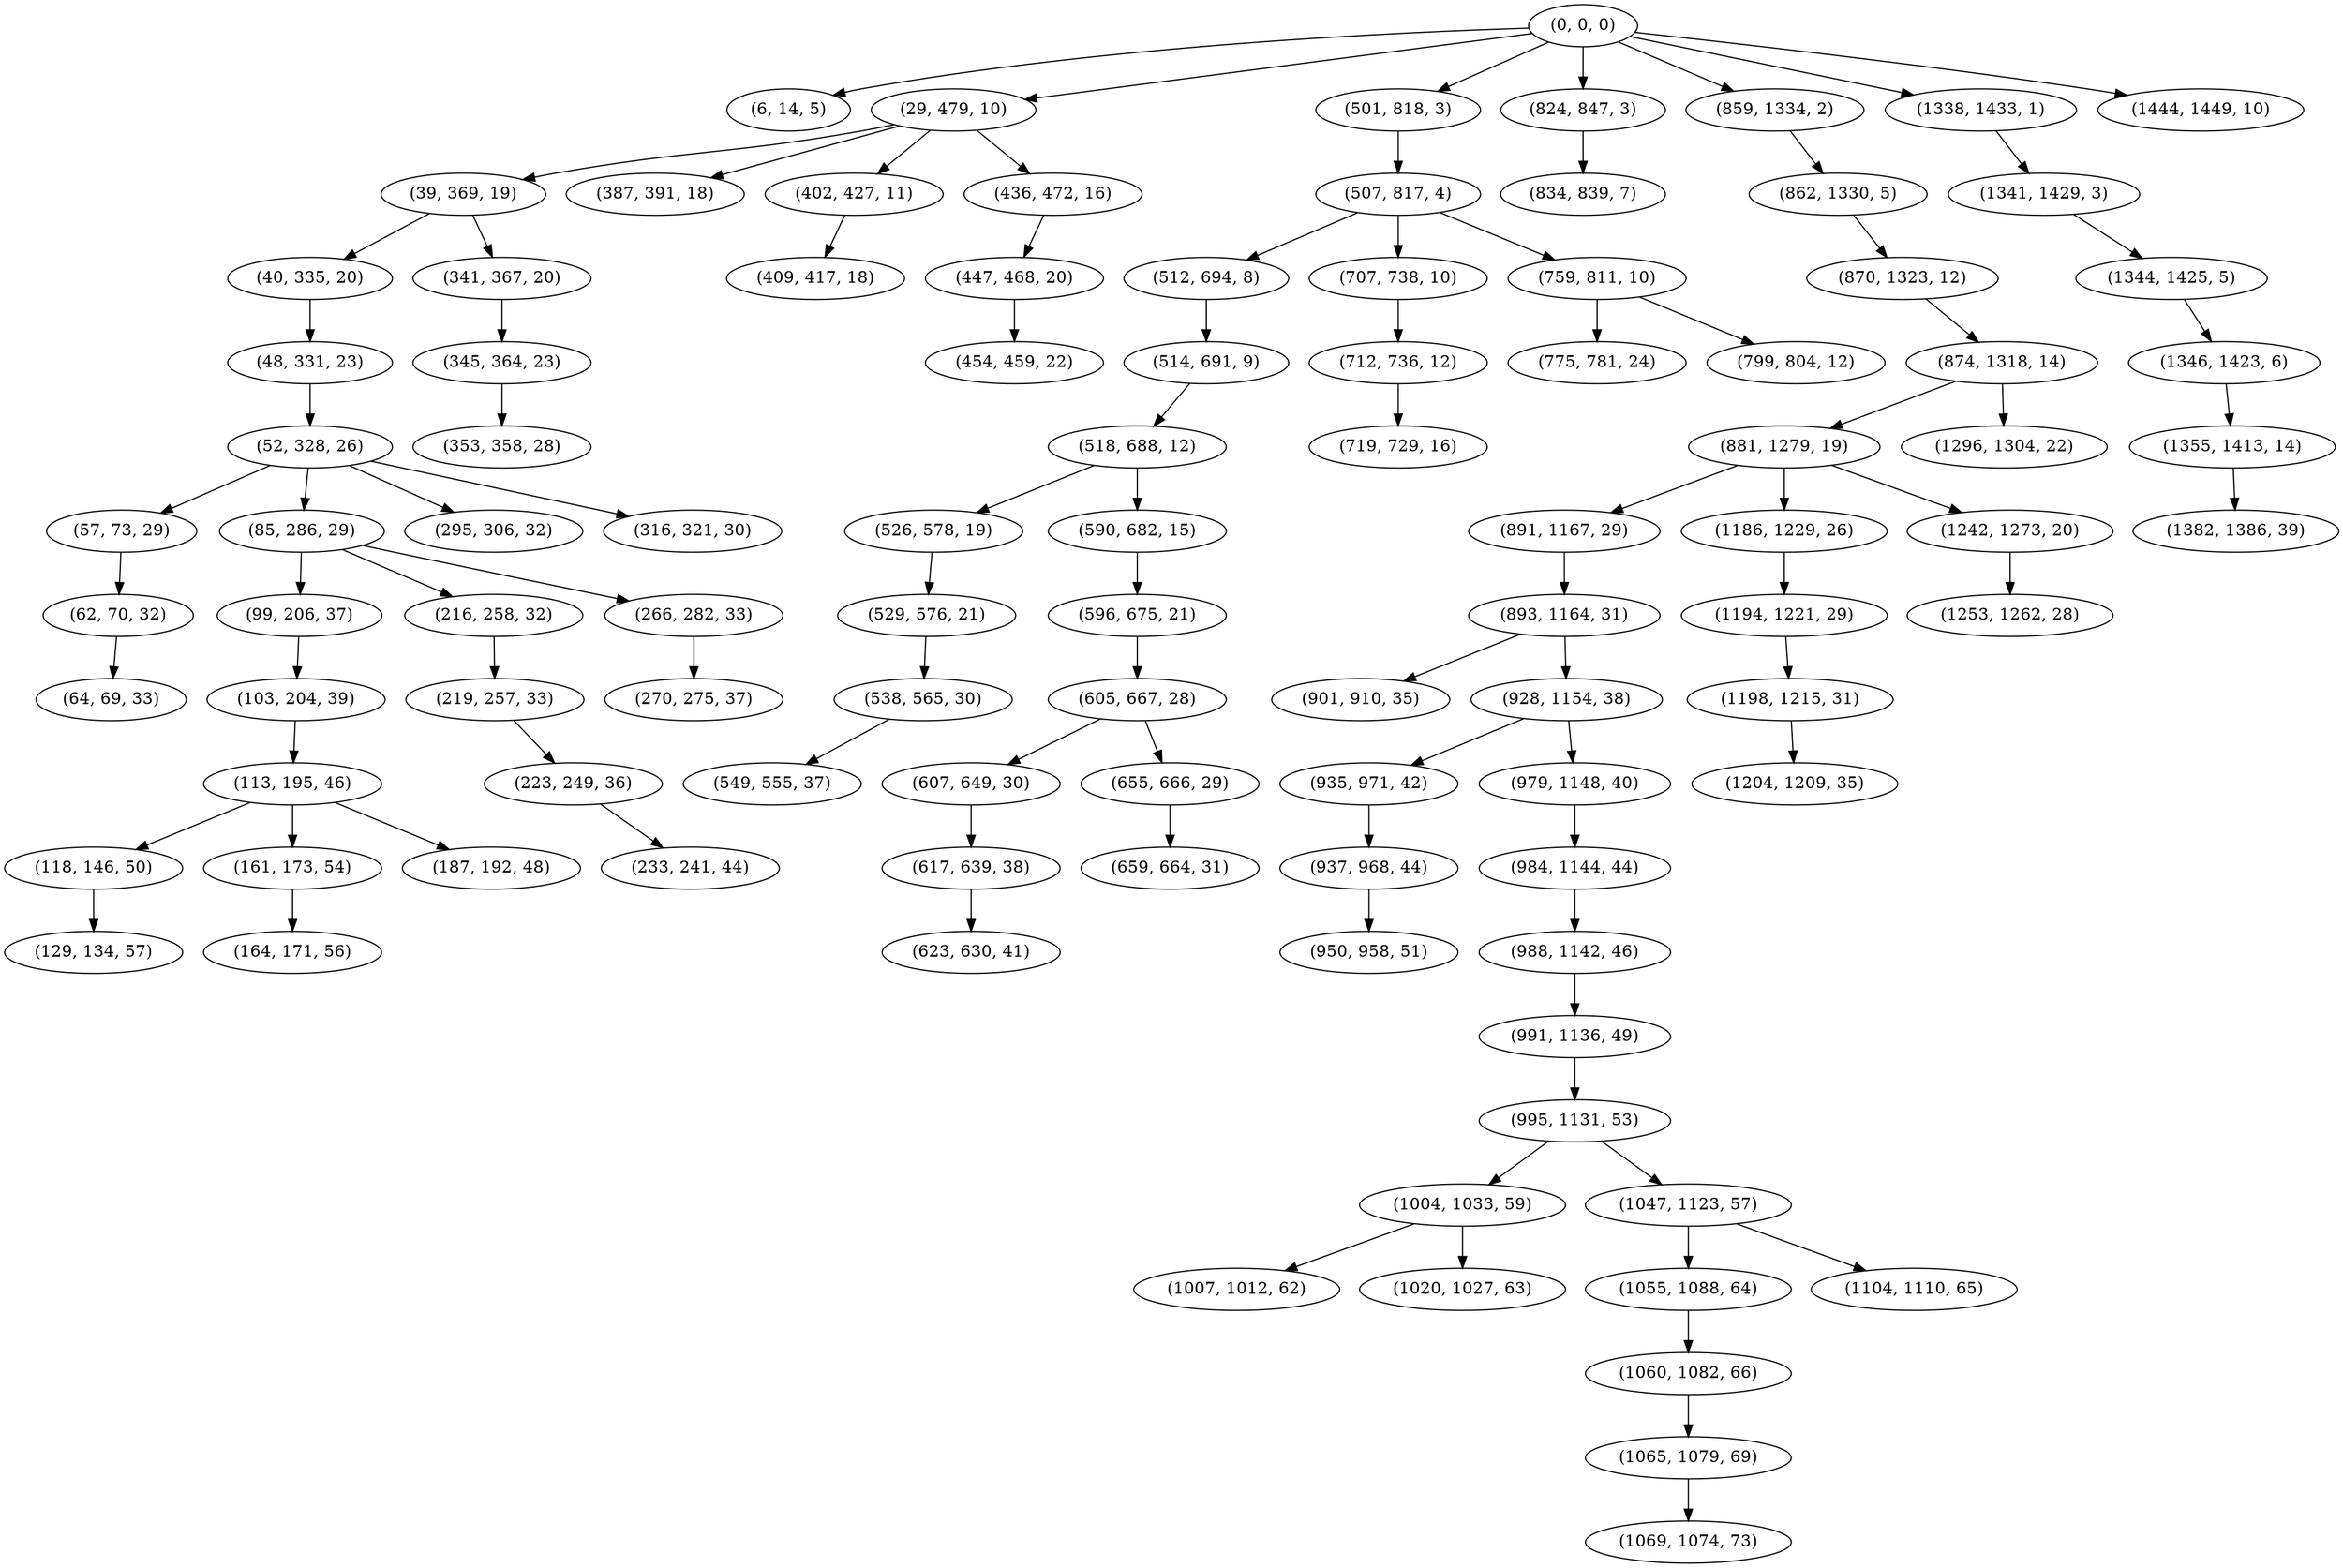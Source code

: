 digraph tree {
    "(0, 0, 0)";
    "(6, 14, 5)";
    "(29, 479, 10)";
    "(39, 369, 19)";
    "(40, 335, 20)";
    "(48, 331, 23)";
    "(52, 328, 26)";
    "(57, 73, 29)";
    "(62, 70, 32)";
    "(64, 69, 33)";
    "(85, 286, 29)";
    "(99, 206, 37)";
    "(103, 204, 39)";
    "(113, 195, 46)";
    "(118, 146, 50)";
    "(129, 134, 57)";
    "(161, 173, 54)";
    "(164, 171, 56)";
    "(187, 192, 48)";
    "(216, 258, 32)";
    "(219, 257, 33)";
    "(223, 249, 36)";
    "(233, 241, 44)";
    "(266, 282, 33)";
    "(270, 275, 37)";
    "(295, 306, 32)";
    "(316, 321, 30)";
    "(341, 367, 20)";
    "(345, 364, 23)";
    "(353, 358, 28)";
    "(387, 391, 18)";
    "(402, 427, 11)";
    "(409, 417, 18)";
    "(436, 472, 16)";
    "(447, 468, 20)";
    "(454, 459, 22)";
    "(501, 818, 3)";
    "(507, 817, 4)";
    "(512, 694, 8)";
    "(514, 691, 9)";
    "(518, 688, 12)";
    "(526, 578, 19)";
    "(529, 576, 21)";
    "(538, 565, 30)";
    "(549, 555, 37)";
    "(590, 682, 15)";
    "(596, 675, 21)";
    "(605, 667, 28)";
    "(607, 649, 30)";
    "(617, 639, 38)";
    "(623, 630, 41)";
    "(655, 666, 29)";
    "(659, 664, 31)";
    "(707, 738, 10)";
    "(712, 736, 12)";
    "(719, 729, 16)";
    "(759, 811, 10)";
    "(775, 781, 24)";
    "(799, 804, 12)";
    "(824, 847, 3)";
    "(834, 839, 7)";
    "(859, 1334, 2)";
    "(862, 1330, 5)";
    "(870, 1323, 12)";
    "(874, 1318, 14)";
    "(881, 1279, 19)";
    "(891, 1167, 29)";
    "(893, 1164, 31)";
    "(901, 910, 35)";
    "(928, 1154, 38)";
    "(935, 971, 42)";
    "(937, 968, 44)";
    "(950, 958, 51)";
    "(979, 1148, 40)";
    "(984, 1144, 44)";
    "(988, 1142, 46)";
    "(991, 1136, 49)";
    "(995, 1131, 53)";
    "(1004, 1033, 59)";
    "(1007, 1012, 62)";
    "(1020, 1027, 63)";
    "(1047, 1123, 57)";
    "(1055, 1088, 64)";
    "(1060, 1082, 66)";
    "(1065, 1079, 69)";
    "(1069, 1074, 73)";
    "(1104, 1110, 65)";
    "(1186, 1229, 26)";
    "(1194, 1221, 29)";
    "(1198, 1215, 31)";
    "(1204, 1209, 35)";
    "(1242, 1273, 20)";
    "(1253, 1262, 28)";
    "(1296, 1304, 22)";
    "(1338, 1433, 1)";
    "(1341, 1429, 3)";
    "(1344, 1425, 5)";
    "(1346, 1423, 6)";
    "(1355, 1413, 14)";
    "(1382, 1386, 39)";
    "(1444, 1449, 10)";
    "(0, 0, 0)" -> "(6, 14, 5)";
    "(0, 0, 0)" -> "(29, 479, 10)";
    "(0, 0, 0)" -> "(501, 818, 3)";
    "(0, 0, 0)" -> "(824, 847, 3)";
    "(0, 0, 0)" -> "(859, 1334, 2)";
    "(0, 0, 0)" -> "(1338, 1433, 1)";
    "(0, 0, 0)" -> "(1444, 1449, 10)";
    "(29, 479, 10)" -> "(39, 369, 19)";
    "(29, 479, 10)" -> "(387, 391, 18)";
    "(29, 479, 10)" -> "(402, 427, 11)";
    "(29, 479, 10)" -> "(436, 472, 16)";
    "(39, 369, 19)" -> "(40, 335, 20)";
    "(39, 369, 19)" -> "(341, 367, 20)";
    "(40, 335, 20)" -> "(48, 331, 23)";
    "(48, 331, 23)" -> "(52, 328, 26)";
    "(52, 328, 26)" -> "(57, 73, 29)";
    "(52, 328, 26)" -> "(85, 286, 29)";
    "(52, 328, 26)" -> "(295, 306, 32)";
    "(52, 328, 26)" -> "(316, 321, 30)";
    "(57, 73, 29)" -> "(62, 70, 32)";
    "(62, 70, 32)" -> "(64, 69, 33)";
    "(85, 286, 29)" -> "(99, 206, 37)";
    "(85, 286, 29)" -> "(216, 258, 32)";
    "(85, 286, 29)" -> "(266, 282, 33)";
    "(99, 206, 37)" -> "(103, 204, 39)";
    "(103, 204, 39)" -> "(113, 195, 46)";
    "(113, 195, 46)" -> "(118, 146, 50)";
    "(113, 195, 46)" -> "(161, 173, 54)";
    "(113, 195, 46)" -> "(187, 192, 48)";
    "(118, 146, 50)" -> "(129, 134, 57)";
    "(161, 173, 54)" -> "(164, 171, 56)";
    "(216, 258, 32)" -> "(219, 257, 33)";
    "(219, 257, 33)" -> "(223, 249, 36)";
    "(223, 249, 36)" -> "(233, 241, 44)";
    "(266, 282, 33)" -> "(270, 275, 37)";
    "(341, 367, 20)" -> "(345, 364, 23)";
    "(345, 364, 23)" -> "(353, 358, 28)";
    "(402, 427, 11)" -> "(409, 417, 18)";
    "(436, 472, 16)" -> "(447, 468, 20)";
    "(447, 468, 20)" -> "(454, 459, 22)";
    "(501, 818, 3)" -> "(507, 817, 4)";
    "(507, 817, 4)" -> "(512, 694, 8)";
    "(507, 817, 4)" -> "(707, 738, 10)";
    "(507, 817, 4)" -> "(759, 811, 10)";
    "(512, 694, 8)" -> "(514, 691, 9)";
    "(514, 691, 9)" -> "(518, 688, 12)";
    "(518, 688, 12)" -> "(526, 578, 19)";
    "(518, 688, 12)" -> "(590, 682, 15)";
    "(526, 578, 19)" -> "(529, 576, 21)";
    "(529, 576, 21)" -> "(538, 565, 30)";
    "(538, 565, 30)" -> "(549, 555, 37)";
    "(590, 682, 15)" -> "(596, 675, 21)";
    "(596, 675, 21)" -> "(605, 667, 28)";
    "(605, 667, 28)" -> "(607, 649, 30)";
    "(605, 667, 28)" -> "(655, 666, 29)";
    "(607, 649, 30)" -> "(617, 639, 38)";
    "(617, 639, 38)" -> "(623, 630, 41)";
    "(655, 666, 29)" -> "(659, 664, 31)";
    "(707, 738, 10)" -> "(712, 736, 12)";
    "(712, 736, 12)" -> "(719, 729, 16)";
    "(759, 811, 10)" -> "(775, 781, 24)";
    "(759, 811, 10)" -> "(799, 804, 12)";
    "(824, 847, 3)" -> "(834, 839, 7)";
    "(859, 1334, 2)" -> "(862, 1330, 5)";
    "(862, 1330, 5)" -> "(870, 1323, 12)";
    "(870, 1323, 12)" -> "(874, 1318, 14)";
    "(874, 1318, 14)" -> "(881, 1279, 19)";
    "(874, 1318, 14)" -> "(1296, 1304, 22)";
    "(881, 1279, 19)" -> "(891, 1167, 29)";
    "(881, 1279, 19)" -> "(1186, 1229, 26)";
    "(881, 1279, 19)" -> "(1242, 1273, 20)";
    "(891, 1167, 29)" -> "(893, 1164, 31)";
    "(893, 1164, 31)" -> "(901, 910, 35)";
    "(893, 1164, 31)" -> "(928, 1154, 38)";
    "(928, 1154, 38)" -> "(935, 971, 42)";
    "(928, 1154, 38)" -> "(979, 1148, 40)";
    "(935, 971, 42)" -> "(937, 968, 44)";
    "(937, 968, 44)" -> "(950, 958, 51)";
    "(979, 1148, 40)" -> "(984, 1144, 44)";
    "(984, 1144, 44)" -> "(988, 1142, 46)";
    "(988, 1142, 46)" -> "(991, 1136, 49)";
    "(991, 1136, 49)" -> "(995, 1131, 53)";
    "(995, 1131, 53)" -> "(1004, 1033, 59)";
    "(995, 1131, 53)" -> "(1047, 1123, 57)";
    "(1004, 1033, 59)" -> "(1007, 1012, 62)";
    "(1004, 1033, 59)" -> "(1020, 1027, 63)";
    "(1047, 1123, 57)" -> "(1055, 1088, 64)";
    "(1047, 1123, 57)" -> "(1104, 1110, 65)";
    "(1055, 1088, 64)" -> "(1060, 1082, 66)";
    "(1060, 1082, 66)" -> "(1065, 1079, 69)";
    "(1065, 1079, 69)" -> "(1069, 1074, 73)";
    "(1186, 1229, 26)" -> "(1194, 1221, 29)";
    "(1194, 1221, 29)" -> "(1198, 1215, 31)";
    "(1198, 1215, 31)" -> "(1204, 1209, 35)";
    "(1242, 1273, 20)" -> "(1253, 1262, 28)";
    "(1338, 1433, 1)" -> "(1341, 1429, 3)";
    "(1341, 1429, 3)" -> "(1344, 1425, 5)";
    "(1344, 1425, 5)" -> "(1346, 1423, 6)";
    "(1346, 1423, 6)" -> "(1355, 1413, 14)";
    "(1355, 1413, 14)" -> "(1382, 1386, 39)";
}
